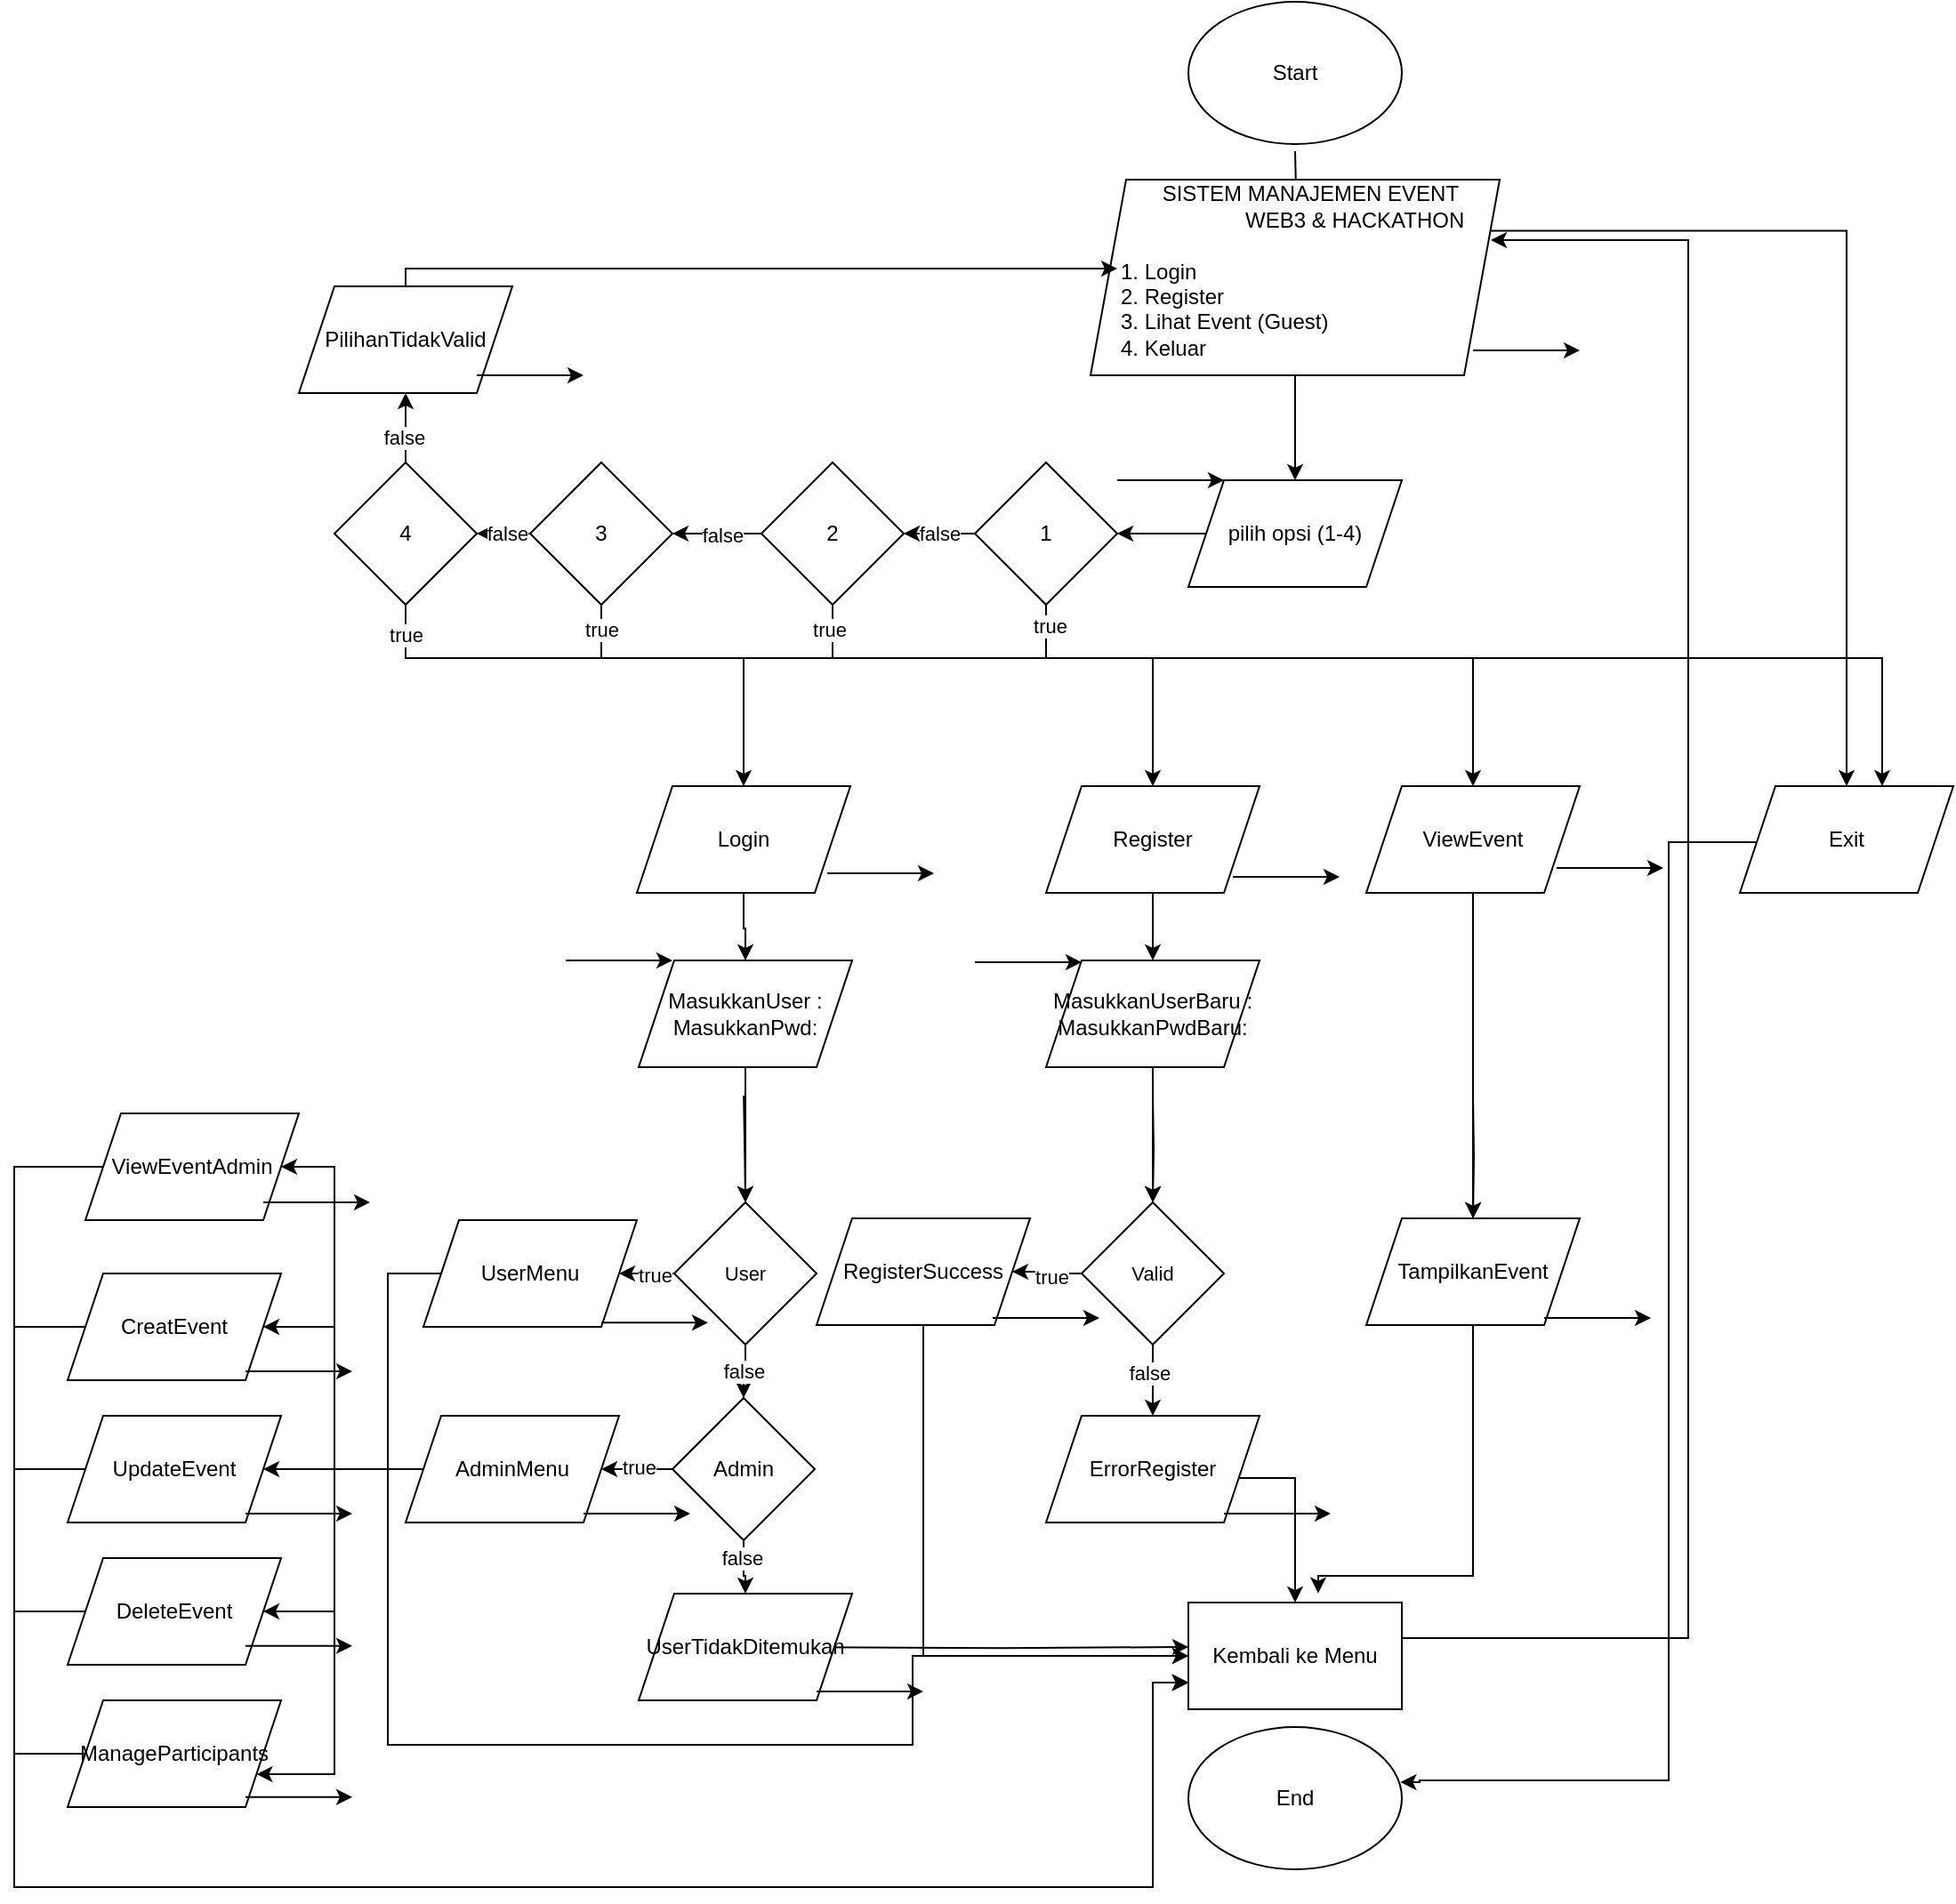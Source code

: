 <mxfile version="28.1.2">
  <diagram name="Halaman-1" id="OROT24B30FHKFHMunA_E">
    <mxGraphModel dx="2303" dy="962" grid="1" gridSize="10" guides="1" tooltips="1" connect="1" arrows="1" fold="1" page="1" pageScale="1" pageWidth="850" pageHeight="1100" math="0" shadow="0">
      <root>
        <mxCell id="0" />
        <mxCell id="1" parent="0" />
        <mxCell id="7NWoZMce2PvM8nLQGEmp-5" value="" style="edgeStyle=orthogonalEdgeStyle;rounded=0;orthogonalLoop=1;jettySize=auto;html=1;" parent="1" target="h9StgXTZ7frRPWj_FZ2e-3" edge="1">
          <mxGeometry relative="1" as="geometry">
            <mxPoint x="470" y="114" as="sourcePoint" />
          </mxGeometry>
        </mxCell>
        <mxCell id="h9StgXTZ7frRPWj_FZ2e-2" value="Start" style="ellipse;whiteSpace=wrap;html=1;" parent="1" vertex="1">
          <mxGeometry x="410" y="30" width="120" height="80" as="geometry" />
        </mxCell>
        <mxCell id="RcLYrROf-maaqx80uSr_-6" style="edgeStyle=orthogonalEdgeStyle;rounded=0;orthogonalLoop=1;jettySize=auto;html=1;exitX=1;exitY=0.25;exitDx=0;exitDy=0;entryX=0.5;entryY=0;entryDx=0;entryDy=0;" parent="1" source="h9StgXTZ7frRPWj_FZ2e-3" target="h9StgXTZ7frRPWj_FZ2e-7" edge="1">
          <mxGeometry relative="1" as="geometry">
            <mxPoint x="770" y="170.882" as="targetPoint" />
          </mxGeometry>
        </mxCell>
        <mxCell id="gx4Ko2PMTjA1TsZopuwA-3" value="" style="edgeStyle=orthogonalEdgeStyle;rounded=0;orthogonalLoop=1;jettySize=auto;html=1;" parent="1" source="h9StgXTZ7frRPWj_FZ2e-3" target="7NWoZMce2PvM8nLQGEmp-7" edge="1">
          <mxGeometry relative="1" as="geometry" />
        </mxCell>
        <mxCell id="h9StgXTZ7frRPWj_FZ2e-3" value="" style="shape=parallelogram;perimeter=parallelogramPerimeter;whiteSpace=wrap;html=1;fixedSize=1;" parent="1" vertex="1">
          <mxGeometry x="355" y="130" width="230" height="110" as="geometry" />
        </mxCell>
        <mxCell id="zBH3E1McXgSZrfbXquGw-8" value="" style="edgeStyle=orthogonalEdgeStyle;rounded=0;orthogonalLoop=1;jettySize=auto;html=1;" parent="1" target="7AqdTy7-5MXGpZG5uYgw-1" edge="1">
          <mxGeometry relative="1" as="geometry">
            <mxPoint x="160.067" y="645" as="sourcePoint" />
          </mxGeometry>
        </mxCell>
        <mxCell id="7NWoZMce2PvM8nLQGEmp-28" value="" style="edgeStyle=orthogonalEdgeStyle;rounded=0;orthogonalLoop=1;jettySize=auto;html=1;" parent="1" source="h9StgXTZ7frRPWj_FZ2e-4" target="7NWoZMce2PvM8nLQGEmp-27" edge="1">
          <mxGeometry relative="1" as="geometry" />
        </mxCell>
        <mxCell id="h9StgXTZ7frRPWj_FZ2e-4" value="Login" style="shape=parallelogram;perimeter=parallelogramPerimeter;whiteSpace=wrap;html=1;fixedSize=1;" parent="1" vertex="1">
          <mxGeometry x="100" y="471" width="120" height="60" as="geometry" />
        </mxCell>
        <mxCell id="Az_vevE2eEstthWcHwLL-3" value="" style="edgeStyle=orthogonalEdgeStyle;rounded=0;orthogonalLoop=1;jettySize=auto;html=1;" parent="1" target="Az_vevE2eEstthWcHwLL-1" edge="1">
          <mxGeometry relative="1" as="geometry">
            <mxPoint x="390" y="645" as="sourcePoint" />
          </mxGeometry>
        </mxCell>
        <mxCell id="7NWoZMce2PvM8nLQGEmp-30" value="" style="edgeStyle=orthogonalEdgeStyle;rounded=0;orthogonalLoop=1;jettySize=auto;html=1;" parent="1" source="h9StgXTZ7frRPWj_FZ2e-5" target="7NWoZMce2PvM8nLQGEmp-29" edge="1">
          <mxGeometry relative="1" as="geometry" />
        </mxCell>
        <mxCell id="h9StgXTZ7frRPWj_FZ2e-5" value="Register" style="shape=parallelogram;perimeter=parallelogramPerimeter;whiteSpace=wrap;html=1;fixedSize=1;" parent="1" vertex="1">
          <mxGeometry x="330" y="471" width="120" height="60" as="geometry" />
        </mxCell>
        <mxCell id="Os69pxJ4Q2n1abjjnOUB-2" value="" style="edgeStyle=orthogonalEdgeStyle;rounded=0;orthogonalLoop=1;jettySize=auto;html=1;" parent="1" target="Os69pxJ4Q2n1abjjnOUB-1" edge="1">
          <mxGeometry relative="1" as="geometry">
            <mxPoint x="570" y="645" as="sourcePoint" />
          </mxGeometry>
        </mxCell>
        <mxCell id="7NWoZMce2PvM8nLQGEmp-33" style="edgeStyle=orthogonalEdgeStyle;rounded=0;orthogonalLoop=1;jettySize=auto;html=1;exitX=0.5;exitY=1;exitDx=0;exitDy=0;entryX=0.5;entryY=0;entryDx=0;entryDy=0;" parent="1" source="h9StgXTZ7frRPWj_FZ2e-6" target="Os69pxJ4Q2n1abjjnOUB-1" edge="1">
          <mxGeometry relative="1" as="geometry" />
        </mxCell>
        <mxCell id="h9StgXTZ7frRPWj_FZ2e-6" value="&lt;div&gt;ViewEvent&lt;/div&gt;" style="shape=parallelogram;perimeter=parallelogramPerimeter;whiteSpace=wrap;html=1;fixedSize=1;" parent="1" vertex="1">
          <mxGeometry x="510" y="471" width="120" height="60" as="geometry" />
        </mxCell>
        <mxCell id="7NWoZMce2PvM8nLQGEmp-34" style="edgeStyle=orthogonalEdgeStyle;rounded=0;orthogonalLoop=1;jettySize=auto;html=1;entryX=0.993;entryY=0.391;entryDx=0;entryDy=0;entryPerimeter=0;" parent="1" target="SYxjoz4Bkno1y6u2qJ3Q-1" edge="1">
          <mxGeometry relative="1" as="geometry">
            <mxPoint x="540" y="1047.5" as="targetPoint" />
            <mxPoint x="757" y="502.5" as="sourcePoint" />
            <Array as="points">
              <mxPoint x="680" y="502" />
              <mxPoint x="680" y="1030" />
              <mxPoint x="540" y="1030" />
              <mxPoint x="540" y="1031" />
              <mxPoint x="529" y="1031" />
            </Array>
          </mxGeometry>
        </mxCell>
        <mxCell id="h9StgXTZ7frRPWj_FZ2e-7" value="Exit" style="shape=parallelogram;perimeter=parallelogramPerimeter;whiteSpace=wrap;html=1;fixedSize=1;" parent="1" vertex="1">
          <mxGeometry x="720" y="471" width="120" height="60" as="geometry" />
        </mxCell>
        <mxCell id="caerHctUvYIlq3tWI0Qb-1" value="" style="edgeStyle=orthogonalEdgeStyle;rounded=0;orthogonalLoop=1;jettySize=auto;html=1;" parent="1" source="7AqdTy7-5MXGpZG5uYgw-1" target="zBH3E1McXgSZrfbXquGw-1" edge="1">
          <mxGeometry relative="1" as="geometry" />
        </mxCell>
        <mxCell id="gx4Ko2PMTjA1TsZopuwA-40" value="true" style="edgeLabel;html=1;align=center;verticalAlign=middle;resizable=0;points=[];" parent="caerHctUvYIlq3tWI0Qb-1" vertex="1" connectable="0">
          <mxGeometry x="0.427" y="1" relative="1" as="geometry">
            <mxPoint as="offset" />
          </mxGeometry>
        </mxCell>
        <mxCell id="3JBOT7YmT3RvZyfiA1ah-1" value="" style="edgeStyle=orthogonalEdgeStyle;rounded=0;orthogonalLoop=1;jettySize=auto;html=1;" parent="1" source="7AqdTy7-5MXGpZG5uYgw-1" target="zBH3E1McXgSZrfbXquGw-2" edge="1">
          <mxGeometry relative="1" as="geometry" />
        </mxCell>
        <mxCell id="gx4Ko2PMTjA1TsZopuwA-41" value="false" style="edgeLabel;html=1;align=center;verticalAlign=middle;resizable=0;points=[];" parent="3JBOT7YmT3RvZyfiA1ah-1" vertex="1" connectable="0">
          <mxGeometry x="-0.04" y="-1" relative="1" as="geometry">
            <mxPoint as="offset" />
          </mxGeometry>
        </mxCell>
        <mxCell id="7AqdTy7-5MXGpZG5uYgw-1" value="&lt;span style=&quot;font-size: 11px; text-wrap-mode: nowrap;&quot;&gt;User&lt;/span&gt;" style="rhombus;whiteSpace=wrap;html=1;" parent="1" vertex="1">
          <mxGeometry x="121" y="705" width="80" height="80" as="geometry" />
        </mxCell>
        <mxCell id="gx4Ko2PMTjA1TsZopuwA-46" style="edgeStyle=orthogonalEdgeStyle;rounded=0;orthogonalLoop=1;jettySize=auto;html=1;entryX=0;entryY=0.5;entryDx=0;entryDy=0;" parent="1" source="zBH3E1McXgSZrfbXquGw-1" target="gx4Ko2PMTjA1TsZopuwA-27" edge="1">
          <mxGeometry relative="1" as="geometry">
            <Array as="points">
              <mxPoint x="-40" y="745" />
              <mxPoint x="-40" y="1010" />
              <mxPoint x="255" y="1010" />
              <mxPoint x="255" y="960" />
            </Array>
          </mxGeometry>
        </mxCell>
        <mxCell id="zBH3E1McXgSZrfbXquGw-1" value="&lt;div&gt;UserMenu&lt;/div&gt;" style="shape=parallelogram;perimeter=parallelogramPerimeter;whiteSpace=wrap;html=1;fixedSize=1;" parent="1" vertex="1">
          <mxGeometry x="-20" y="715" width="120" height="60" as="geometry" />
        </mxCell>
        <mxCell id="caerHctUvYIlq3tWI0Qb-2" value="" style="edgeStyle=orthogonalEdgeStyle;rounded=0;orthogonalLoop=1;jettySize=auto;html=1;" parent="1" source="zBH3E1McXgSZrfbXquGw-2" target="zBH3E1McXgSZrfbXquGw-3" edge="1">
          <mxGeometry relative="1" as="geometry" />
        </mxCell>
        <mxCell id="gx4Ko2PMTjA1TsZopuwA-42" value="true" style="edgeLabel;html=1;align=center;verticalAlign=middle;resizable=0;points=[];" parent="caerHctUvYIlq3tWI0Qb-2" vertex="1" connectable="0">
          <mxGeometry x="0.321" y="-1" relative="1" as="geometry">
            <mxPoint as="offset" />
          </mxGeometry>
        </mxCell>
        <mxCell id="3JBOT7YmT3RvZyfiA1ah-2" value="" style="edgeStyle=orthogonalEdgeStyle;rounded=0;orthogonalLoop=1;jettySize=auto;html=1;entryX=0.5;entryY=0;entryDx=0;entryDy=0;" parent="1" source="zBH3E1McXgSZrfbXquGw-2" target="zBH3E1McXgSZrfbXquGw-5" edge="1">
          <mxGeometry relative="1" as="geometry">
            <mxPoint x="160.067" y="915.067" as="targetPoint" />
          </mxGeometry>
        </mxCell>
        <mxCell id="gx4Ko2PMTjA1TsZopuwA-43" value="false" style="edgeLabel;html=1;align=center;verticalAlign=middle;resizable=0;points=[];" parent="3JBOT7YmT3RvZyfiA1ah-2" vertex="1" connectable="0">
          <mxGeometry x="-0.363" y="-1" relative="1" as="geometry">
            <mxPoint as="offset" />
          </mxGeometry>
        </mxCell>
        <mxCell id="zBH3E1McXgSZrfbXquGw-2" value="&lt;span&gt;Admin&lt;/span&gt;" style="rhombus;whiteSpace=wrap;html=1;" parent="1" vertex="1">
          <mxGeometry x="120" y="815" width="80" height="80" as="geometry" />
        </mxCell>
        <mxCell id="I2676PIy254yYxmaCqAr-1" style="edgeStyle=orthogonalEdgeStyle;rounded=0;orthogonalLoop=1;jettySize=auto;html=1;exitX=0;exitY=0.5;exitDx=0;exitDy=0;entryX=1;entryY=0.5;entryDx=0;entryDy=0;" parent="1" source="zBH3E1McXgSZrfbXquGw-3" target="giaV8SN_kqaHq3W8Fhi_-3" edge="1">
          <mxGeometry relative="1" as="geometry" />
        </mxCell>
        <mxCell id="I2676PIy254yYxmaCqAr-2" style="edgeStyle=orthogonalEdgeStyle;rounded=0;orthogonalLoop=1;jettySize=auto;html=1;exitX=0;exitY=0.5;exitDx=0;exitDy=0;entryX=1;entryY=0.5;entryDx=0;entryDy=0;" parent="1" source="zBH3E1McXgSZrfbXquGw-3" target="giaV8SN_kqaHq3W8Fhi_-2" edge="1">
          <mxGeometry relative="1" as="geometry">
            <Array as="points">
              <mxPoint x="-70" y="855" />
              <mxPoint x="-70" y="775" />
            </Array>
          </mxGeometry>
        </mxCell>
        <mxCell id="I2676PIy254yYxmaCqAr-3" style="edgeStyle=orthogonalEdgeStyle;rounded=0;orthogonalLoop=1;jettySize=auto;html=1;exitX=0;exitY=0.5;exitDx=0;exitDy=0;" parent="1" source="zBH3E1McXgSZrfbXquGw-3" target="giaV8SN_kqaHq3W8Fhi_-1" edge="1">
          <mxGeometry relative="1" as="geometry">
            <Array as="points">
              <mxPoint x="-70" y="855" />
              <mxPoint x="-70" y="685" />
            </Array>
          </mxGeometry>
        </mxCell>
        <mxCell id="I2676PIy254yYxmaCqAr-4" style="edgeStyle=orthogonalEdgeStyle;rounded=0;orthogonalLoop=1;jettySize=auto;html=1;entryX=1;entryY=0.5;entryDx=0;entryDy=0;" parent="1" source="zBH3E1McXgSZrfbXquGw-3" target="giaV8SN_kqaHq3W8Fhi_-4" edge="1">
          <mxGeometry relative="1" as="geometry">
            <Array as="points">
              <mxPoint x="-70" y="855" />
              <mxPoint x="-70" y="935" />
            </Array>
          </mxGeometry>
        </mxCell>
        <mxCell id="I2676PIy254yYxmaCqAr-5" style="edgeStyle=orthogonalEdgeStyle;rounded=0;orthogonalLoop=1;jettySize=auto;html=1;entryX=1;entryY=0.75;entryDx=0;entryDy=0;" parent="1" source="zBH3E1McXgSZrfbXquGw-3" target="6rAIlvh7QqRBKRJNKidt-1" edge="1">
          <mxGeometry relative="1" as="geometry">
            <Array as="points">
              <mxPoint x="-70" y="855" />
              <mxPoint x="-70" y="1027" />
            </Array>
          </mxGeometry>
        </mxCell>
        <mxCell id="zBH3E1McXgSZrfbXquGw-3" value="&lt;div&gt;AdminMenu&lt;/div&gt;" style="shape=parallelogram;perimeter=parallelogramPerimeter;whiteSpace=wrap;html=1;fixedSize=1;" parent="1" vertex="1">
          <mxGeometry x="-30" y="825" width="120" height="60" as="geometry" />
        </mxCell>
        <mxCell id="dVh1iVBEezRHAKmAaW4Z-2" style="edgeStyle=orthogonalEdgeStyle;rounded=0;orthogonalLoop=1;jettySize=auto;html=1;" parent="1" edge="1">
          <mxGeometry relative="1" as="geometry">
            <mxPoint x="410" y="955" as="targetPoint" />
            <mxPoint x="199.933" y="955.067" as="sourcePoint" />
          </mxGeometry>
        </mxCell>
        <mxCell id="zBH3E1McXgSZrfbXquGw-5" value="UserTidakDitemukan" style="shape=parallelogram;perimeter=parallelogramPerimeter;whiteSpace=wrap;html=1;fixedSize=1;" parent="1" vertex="1">
          <mxGeometry x="101" y="925" width="120" height="60" as="geometry" />
        </mxCell>
        <mxCell id="9V5DkTYi5trHPa3Swp9O-1" style="edgeStyle=orthogonalEdgeStyle;rounded=0;orthogonalLoop=1;jettySize=auto;html=1;entryX=0;entryY=0.75;entryDx=0;entryDy=0;" edge="1" parent="1" source="giaV8SN_kqaHq3W8Fhi_-1" target="gx4Ko2PMTjA1TsZopuwA-27">
          <mxGeometry relative="1" as="geometry">
            <Array as="points">
              <mxPoint x="-250" y="685" />
              <mxPoint x="-250" y="1090" />
              <mxPoint x="390" y="1090" />
              <mxPoint x="390" y="975" />
            </Array>
          </mxGeometry>
        </mxCell>
        <mxCell id="giaV8SN_kqaHq3W8Fhi_-1" value="ViewEventAdmin" style="shape=parallelogram;perimeter=parallelogramPerimeter;whiteSpace=wrap;html=1;fixedSize=1;" parent="1" vertex="1">
          <mxGeometry x="-210" y="655" width="120" height="60" as="geometry" />
        </mxCell>
        <mxCell id="9V5DkTYi5trHPa3Swp9O-4" style="edgeStyle=orthogonalEdgeStyle;rounded=0;orthogonalLoop=1;jettySize=auto;html=1;entryX=0;entryY=0.75;entryDx=0;entryDy=0;" edge="1" parent="1" source="giaV8SN_kqaHq3W8Fhi_-3" target="gx4Ko2PMTjA1TsZopuwA-27">
          <mxGeometry relative="1" as="geometry">
            <Array as="points">
              <mxPoint x="-250" y="855" />
              <mxPoint x="-250" y="1090" />
              <mxPoint x="390" y="1090" />
              <mxPoint x="390" y="975" />
            </Array>
          </mxGeometry>
        </mxCell>
        <mxCell id="giaV8SN_kqaHq3W8Fhi_-3" value="UpdateEvent" style="shape=parallelogram;perimeter=parallelogramPerimeter;whiteSpace=wrap;html=1;fixedSize=1;" parent="1" vertex="1">
          <mxGeometry x="-220" y="825" width="120" height="60" as="geometry" />
        </mxCell>
        <mxCell id="9V5DkTYi5trHPa3Swp9O-5" style="edgeStyle=orthogonalEdgeStyle;rounded=0;orthogonalLoop=1;jettySize=auto;html=1;entryX=0;entryY=0.75;entryDx=0;entryDy=0;" edge="1" parent="1" source="giaV8SN_kqaHq3W8Fhi_-4" target="gx4Ko2PMTjA1TsZopuwA-27">
          <mxGeometry relative="1" as="geometry">
            <Array as="points">
              <mxPoint x="-250" y="935" />
              <mxPoint x="-250" y="1090" />
              <mxPoint x="390" y="1090" />
              <mxPoint x="390" y="975" />
            </Array>
          </mxGeometry>
        </mxCell>
        <mxCell id="giaV8SN_kqaHq3W8Fhi_-4" value="DeleteEvent" style="shape=parallelogram;perimeter=parallelogramPerimeter;whiteSpace=wrap;html=1;fixedSize=1;" parent="1" vertex="1">
          <mxGeometry x="-220" y="905" width="120" height="60" as="geometry" />
        </mxCell>
        <mxCell id="9V5DkTYi5trHPa3Swp9O-6" style="edgeStyle=orthogonalEdgeStyle;rounded=0;orthogonalLoop=1;jettySize=auto;html=1;entryX=0;entryY=0.75;entryDx=0;entryDy=0;" edge="1" parent="1" source="6rAIlvh7QqRBKRJNKidt-1" target="gx4Ko2PMTjA1TsZopuwA-27">
          <mxGeometry relative="1" as="geometry">
            <Array as="points">
              <mxPoint x="-250" y="1015" />
              <mxPoint x="-250" y="1090" />
              <mxPoint x="390" y="1090" />
              <mxPoint x="390" y="975" />
            </Array>
          </mxGeometry>
        </mxCell>
        <mxCell id="6rAIlvh7QqRBKRJNKidt-1" value="ManageParticipants" style="shape=parallelogram;perimeter=parallelogramPerimeter;whiteSpace=wrap;html=1;fixedSize=1;" parent="1" vertex="1">
          <mxGeometry x="-220" y="985" width="120" height="60" as="geometry" />
        </mxCell>
        <mxCell id="9V5DkTYi5trHPa3Swp9O-2" style="edgeStyle=orthogonalEdgeStyle;rounded=0;orthogonalLoop=1;jettySize=auto;html=1;entryX=0;entryY=0.75;entryDx=0;entryDy=0;" edge="1" parent="1" source="giaV8SN_kqaHq3W8Fhi_-2" target="gx4Ko2PMTjA1TsZopuwA-27">
          <mxGeometry relative="1" as="geometry">
            <Array as="points">
              <mxPoint x="-250" y="775" />
              <mxPoint x="-250" y="1090" />
              <mxPoint x="390" y="1090" />
              <mxPoint x="390" y="975" />
            </Array>
          </mxGeometry>
        </mxCell>
        <mxCell id="giaV8SN_kqaHq3W8Fhi_-2" value="&lt;div&gt;CreatEvent&lt;/div&gt;" style="shape=parallelogram;perimeter=parallelogramPerimeter;whiteSpace=wrap;html=1;fixedSize=1;" parent="1" vertex="1">
          <mxGeometry x="-220" y="745" width="120" height="60" as="geometry" />
        </mxCell>
        <mxCell id="Az_vevE2eEstthWcHwLL-4" value="" style="edgeStyle=orthogonalEdgeStyle;rounded=0;orthogonalLoop=1;jettySize=auto;html=1;" parent="1" source="Az_vevE2eEstthWcHwLL-1" target="Az_vevE2eEstthWcHwLL-2" edge="1">
          <mxGeometry relative="1" as="geometry" />
        </mxCell>
        <mxCell id="gx4Ko2PMTjA1TsZopuwA-44" value="true" style="edgeLabel;html=1;align=center;verticalAlign=middle;resizable=0;points=[];" parent="Az_vevE2eEstthWcHwLL-4" vertex="1" connectable="0">
          <mxGeometry x="-0.144" y="2" relative="1" as="geometry">
            <mxPoint as="offset" />
          </mxGeometry>
        </mxCell>
        <mxCell id="APpdiLP8awCDiAo7Gnpo-3" value="" style="edgeStyle=orthogonalEdgeStyle;rounded=0;orthogonalLoop=1;jettySize=auto;html=1;" parent="1" source="Az_vevE2eEstthWcHwLL-1" edge="1">
          <mxGeometry relative="1" as="geometry">
            <mxPoint x="390" y="825" as="targetPoint" />
          </mxGeometry>
        </mxCell>
        <mxCell id="gx4Ko2PMTjA1TsZopuwA-45" value="false" style="edgeLabel;html=1;align=center;verticalAlign=middle;resizable=0;points=[];" parent="APpdiLP8awCDiAo7Gnpo-3" vertex="1" connectable="0">
          <mxGeometry x="-0.204" y="-2" relative="1" as="geometry">
            <mxPoint as="offset" />
          </mxGeometry>
        </mxCell>
        <mxCell id="Az_vevE2eEstthWcHwLL-1" value="&lt;span style=&quot;font-size: 11px; text-wrap-mode: nowrap; background-color: light-dark(#ffffff, var(--ge-dark-color, #121212));&quot;&gt;Valid&lt;/span&gt;" style="rhombus;whiteSpace=wrap;html=1;" parent="1" vertex="1">
          <mxGeometry x="350" y="705" width="80" height="80" as="geometry" />
        </mxCell>
        <mxCell id="9V5DkTYi5trHPa3Swp9O-7" style="edgeStyle=orthogonalEdgeStyle;rounded=0;orthogonalLoop=1;jettySize=auto;html=1;entryX=0;entryY=0.5;entryDx=0;entryDy=0;" edge="1" parent="1" source="Az_vevE2eEstthWcHwLL-2" target="gx4Ko2PMTjA1TsZopuwA-27">
          <mxGeometry relative="1" as="geometry">
            <Array as="points">
              <mxPoint x="261" y="960" />
            </Array>
          </mxGeometry>
        </mxCell>
        <mxCell id="Az_vevE2eEstthWcHwLL-2" value="RegisterSuccess" style="shape=parallelogram;perimeter=parallelogramPerimeter;whiteSpace=wrap;html=1;fixedSize=1;" parent="1" vertex="1">
          <mxGeometry x="201" y="714" width="120" height="60" as="geometry" />
        </mxCell>
        <mxCell id="7NWoZMce2PvM8nLQGEmp-4" value="" style="edgeStyle=orthogonalEdgeStyle;rounded=0;orthogonalLoop=1;jettySize=auto;html=1;entryX=0.5;entryY=0;entryDx=0;entryDy=0;" parent="1" source="APpdiLP8awCDiAo7Gnpo-2" target="gx4Ko2PMTjA1TsZopuwA-27" edge="1">
          <mxGeometry relative="1" as="geometry">
            <mxPoint x="470.059" y="925.0" as="targetPoint" />
            <Array as="points">
              <mxPoint x="470" y="860" />
            </Array>
          </mxGeometry>
        </mxCell>
        <mxCell id="APpdiLP8awCDiAo7Gnpo-2" value="ErrorRegister" style="shape=parallelogram;perimeter=parallelogramPerimeter;whiteSpace=wrap;html=1;fixedSize=1;" parent="1" vertex="1">
          <mxGeometry x="330" y="825" width="120" height="60" as="geometry" />
        </mxCell>
        <mxCell id="Os69pxJ4Q2n1abjjnOUB-1" value="TampilkanEvent" style="shape=parallelogram;perimeter=parallelogramPerimeter;whiteSpace=wrap;html=1;fixedSize=1;" parent="1" vertex="1">
          <mxGeometry x="510" y="714" width="120" height="60" as="geometry" />
        </mxCell>
        <mxCell id="SYxjoz4Bkno1y6u2qJ3Q-1" value="End" style="ellipse;whiteSpace=wrap;html=1;" parent="1" vertex="1">
          <mxGeometry x="410" y="1000" width="120" height="80" as="geometry" />
        </mxCell>
        <mxCell id="7NWoZMce2PvM8nLQGEmp-25" style="edgeStyle=orthogonalEdgeStyle;rounded=0;orthogonalLoop=1;jettySize=auto;html=1;exitX=1;exitY=0.5;exitDx=0;exitDy=0;" parent="1" source="gx4Ko2PMTjA1TsZopuwA-27" target="gx4Ko2PMTjA1TsZopuwA-1" edge="1">
          <mxGeometry relative="1" as="geometry">
            <mxPoint x="542.667" y="950" as="sourcePoint" />
            <mxPoint x="590" y="164" as="targetPoint" />
            <Array as="points">
              <mxPoint x="530" y="950" />
              <mxPoint x="691" y="950" />
              <mxPoint x="691" y="164" />
            </Array>
          </mxGeometry>
        </mxCell>
        <mxCell id="7NWoZMce2PvM8nLQGEmp-2" style="edgeStyle=orthogonalEdgeStyle;rounded=0;orthogonalLoop=1;jettySize=auto;html=1;entryX=0.608;entryY=-0.003;entryDx=0;entryDy=0;entryPerimeter=0;" parent="1" source="Os69pxJ4Q2n1abjjnOUB-1" edge="1">
          <mxGeometry relative="1" as="geometry">
            <mxPoint x="482.96" y="924.82" as="targetPoint" />
            <Array as="points">
              <mxPoint x="570" y="915" />
              <mxPoint x="483" y="915" />
            </Array>
          </mxGeometry>
        </mxCell>
        <mxCell id="9V5DkTYi5trHPa3Swp9O-8" style="edgeStyle=orthogonalEdgeStyle;rounded=0;orthogonalLoop=1;jettySize=auto;html=1;entryX=1;entryY=0.5;entryDx=0;entryDy=0;" edge="1" parent="1" source="7NWoZMce2PvM8nLQGEmp-7" target="7NWoZMce2PvM8nLQGEmp-8">
          <mxGeometry relative="1" as="geometry" />
        </mxCell>
        <mxCell id="7NWoZMce2PvM8nLQGEmp-7" value="pilih opsi (1-4)" style="shape=parallelogram;perimeter=parallelogramPerimeter;whiteSpace=wrap;html=1;fixedSize=1;" parent="1" vertex="1">
          <mxGeometry x="410" y="299" width="120" height="60" as="geometry" />
        </mxCell>
        <mxCell id="7NWoZMce2PvM8nLQGEmp-15" value="false" style="edgeStyle=orthogonalEdgeStyle;rounded=0;orthogonalLoop=1;jettySize=auto;html=1;" parent="1" source="7NWoZMce2PvM8nLQGEmp-8" target="7NWoZMce2PvM8nLQGEmp-9" edge="1">
          <mxGeometry relative="1" as="geometry" />
        </mxCell>
        <mxCell id="7NWoZMce2PvM8nLQGEmp-21" style="edgeStyle=orthogonalEdgeStyle;rounded=0;orthogonalLoop=1;jettySize=auto;html=1;entryX=0.5;entryY=0;entryDx=0;entryDy=0;" parent="1" source="7NWoZMce2PvM8nLQGEmp-8" target="h9StgXTZ7frRPWj_FZ2e-4" edge="1">
          <mxGeometry relative="1" as="geometry">
            <Array as="points">
              <mxPoint x="330" y="399" />
              <mxPoint x="160" y="399" />
            </Array>
          </mxGeometry>
        </mxCell>
        <mxCell id="gx4Ko2PMTjA1TsZopuwA-28" value="true" style="edgeLabel;html=1;align=center;verticalAlign=middle;resizable=0;points=[];" parent="7NWoZMce2PvM8nLQGEmp-21" vertex="1" connectable="0">
          <mxGeometry x="-0.912" y="2" relative="1" as="geometry">
            <mxPoint as="offset" />
          </mxGeometry>
        </mxCell>
        <mxCell id="7NWoZMce2PvM8nLQGEmp-8" value="1" style="rhombus;whiteSpace=wrap;html=1;" parent="1" vertex="1">
          <mxGeometry x="290" y="289" width="80" height="80" as="geometry" />
        </mxCell>
        <mxCell id="7NWoZMce2PvM8nLQGEmp-16" value="" style="edgeStyle=orthogonalEdgeStyle;rounded=0;orthogonalLoop=1;jettySize=auto;html=1;" parent="1" source="7NWoZMce2PvM8nLQGEmp-9" target="7NWoZMce2PvM8nLQGEmp-10" edge="1">
          <mxGeometry relative="1" as="geometry" />
        </mxCell>
        <mxCell id="gx4Ko2PMTjA1TsZopuwA-30" value="false" style="edgeLabel;html=1;align=center;verticalAlign=middle;resizable=0;points=[];" parent="7NWoZMce2PvM8nLQGEmp-16" vertex="1" connectable="0">
          <mxGeometry x="-0.12" y="1" relative="1" as="geometry">
            <mxPoint as="offset" />
          </mxGeometry>
        </mxCell>
        <mxCell id="7NWoZMce2PvM8nLQGEmp-22" style="edgeStyle=orthogonalEdgeStyle;rounded=0;orthogonalLoop=1;jettySize=auto;html=1;entryX=0.5;entryY=0;entryDx=0;entryDy=0;" parent="1" source="7NWoZMce2PvM8nLQGEmp-9" target="h9StgXTZ7frRPWj_FZ2e-5" edge="1">
          <mxGeometry relative="1" as="geometry">
            <Array as="points">
              <mxPoint x="210" y="399" />
              <mxPoint x="390" y="399" />
            </Array>
          </mxGeometry>
        </mxCell>
        <mxCell id="gx4Ko2PMTjA1TsZopuwA-29" value="true" style="edgeLabel;html=1;align=center;verticalAlign=middle;resizable=0;points=[];" parent="7NWoZMce2PvM8nLQGEmp-22" vertex="1" connectable="0">
          <mxGeometry x="-0.904" y="-2" relative="1" as="geometry">
            <mxPoint as="offset" />
          </mxGeometry>
        </mxCell>
        <mxCell id="7NWoZMce2PvM8nLQGEmp-9" value="2" style="rhombus;whiteSpace=wrap;html=1;" parent="1" vertex="1">
          <mxGeometry x="170" y="289" width="80" height="80" as="geometry" />
        </mxCell>
        <mxCell id="7NWoZMce2PvM8nLQGEmp-18" value="" style="edgeStyle=orthogonalEdgeStyle;rounded=0;orthogonalLoop=1;jettySize=auto;html=1;" parent="1" source="7NWoZMce2PvM8nLQGEmp-10" target="7NWoZMce2PvM8nLQGEmp-17" edge="1">
          <mxGeometry relative="1" as="geometry" />
        </mxCell>
        <mxCell id="gx4Ko2PMTjA1TsZopuwA-31" value="false" style="edgeLabel;html=1;align=center;verticalAlign=middle;resizable=0;points=[];" parent="7NWoZMce2PvM8nLQGEmp-18" vertex="1" connectable="0">
          <mxGeometry x="0.34" relative="1" as="geometry">
            <mxPoint as="offset" />
          </mxGeometry>
        </mxCell>
        <mxCell id="7NWoZMce2PvM8nLQGEmp-23" style="edgeStyle=orthogonalEdgeStyle;rounded=0;orthogonalLoop=1;jettySize=auto;html=1;" parent="1" source="7NWoZMce2PvM8nLQGEmp-10" target="h9StgXTZ7frRPWj_FZ2e-6" edge="1">
          <mxGeometry relative="1" as="geometry">
            <Array as="points">
              <mxPoint x="80" y="399" />
              <mxPoint x="570" y="399" />
            </Array>
          </mxGeometry>
        </mxCell>
        <mxCell id="gx4Ko2PMTjA1TsZopuwA-32" value="true" style="edgeLabel;html=1;align=center;verticalAlign=middle;resizable=0;points=[];" parent="7NWoZMce2PvM8nLQGEmp-23" vertex="1" connectable="0">
          <mxGeometry x="-0.953" relative="1" as="geometry">
            <mxPoint as="offset" />
          </mxGeometry>
        </mxCell>
        <mxCell id="7NWoZMce2PvM8nLQGEmp-10" value="3" style="rhombus;whiteSpace=wrap;html=1;" parent="1" vertex="1">
          <mxGeometry x="40" y="289" width="80" height="80" as="geometry" />
        </mxCell>
        <mxCell id="7NWoZMce2PvM8nLQGEmp-24" style="edgeStyle=orthogonalEdgeStyle;rounded=0;orthogonalLoop=1;jettySize=auto;html=1;entryX=0.75;entryY=0;entryDx=0;entryDy=0;" parent="1" source="7NWoZMce2PvM8nLQGEmp-17" edge="1">
          <mxGeometry relative="1" as="geometry">
            <mxPoint x="800.0" y="471" as="targetPoint" />
            <Array as="points">
              <mxPoint x="-30" y="399" />
              <mxPoint x="800" y="399" />
            </Array>
          </mxGeometry>
        </mxCell>
        <mxCell id="gx4Ko2PMTjA1TsZopuwA-34" value="true" style="edgeLabel;html=1;align=center;verticalAlign=middle;resizable=0;points=[];" parent="7NWoZMce2PvM8nLQGEmp-24" vertex="1" connectable="0">
          <mxGeometry x="-0.965" relative="1" as="geometry">
            <mxPoint as="offset" />
          </mxGeometry>
        </mxCell>
        <mxCell id="gx4Ko2PMTjA1TsZopuwA-36" value="" style="edgeStyle=orthogonalEdgeStyle;rounded=0;orthogonalLoop=1;jettySize=auto;html=1;" parent="1" source="7NWoZMce2PvM8nLQGEmp-17" target="gx4Ko2PMTjA1TsZopuwA-35" edge="1">
          <mxGeometry relative="1" as="geometry" />
        </mxCell>
        <mxCell id="gx4Ko2PMTjA1TsZopuwA-38" value="false" style="edgeLabel;html=1;align=center;verticalAlign=middle;resizable=0;points=[];" parent="gx4Ko2PMTjA1TsZopuwA-36" vertex="1" connectable="0">
          <mxGeometry x="-0.317" y="2" relative="1" as="geometry">
            <mxPoint x="1" as="offset" />
          </mxGeometry>
        </mxCell>
        <mxCell id="7NWoZMce2PvM8nLQGEmp-17" value="4" style="rhombus;whiteSpace=wrap;html=1;" parent="1" vertex="1">
          <mxGeometry x="-70" y="289" width="80" height="80" as="geometry" />
        </mxCell>
        <mxCell id="7NWoZMce2PvM8nLQGEmp-32" value="" style="edgeStyle=orthogonalEdgeStyle;rounded=0;orthogonalLoop=1;jettySize=auto;html=1;" parent="1" source="7NWoZMce2PvM8nLQGEmp-27" target="7AqdTy7-5MXGpZG5uYgw-1" edge="1">
          <mxGeometry relative="1" as="geometry" />
        </mxCell>
        <mxCell id="7NWoZMce2PvM8nLQGEmp-27" value="MasukkanUser&amp;nbsp;&lt;span style=&quot;background-color: transparent; color: light-dark(rgb(0, 0, 0), rgb(255, 255, 255));&quot;&gt;:&lt;/span&gt;&lt;div&gt;&lt;span style=&quot;background-color: transparent; color: light-dark(rgb(0, 0, 0), rgb(255, 255, 255));&quot;&gt;MasukkanPwd:&lt;/span&gt;&lt;/div&gt;" style="shape=parallelogram;perimeter=parallelogramPerimeter;whiteSpace=wrap;html=1;fixedSize=1;" parent="1" vertex="1">
          <mxGeometry x="101" y="569" width="120" height="60" as="geometry" />
        </mxCell>
        <mxCell id="7NWoZMce2PvM8nLQGEmp-31" value="" style="edgeStyle=orthogonalEdgeStyle;rounded=0;orthogonalLoop=1;jettySize=auto;html=1;" parent="1" source="7NWoZMce2PvM8nLQGEmp-29" target="Az_vevE2eEstthWcHwLL-1" edge="1">
          <mxGeometry relative="1" as="geometry" />
        </mxCell>
        <mxCell id="7NWoZMce2PvM8nLQGEmp-29" value="MasukkanUserBaru&amp;nbsp;&lt;span style=&quot;background-color: transparent; color: light-dark(rgb(0, 0, 0), rgb(255, 255, 255));&quot;&gt;:&lt;/span&gt;&lt;div&gt;&lt;span style=&quot;background-color: transparent; color: light-dark(rgb(0, 0, 0), rgb(255, 255, 255));&quot;&gt;MasukkanPwdBaru:&lt;/span&gt;&lt;/div&gt;" style="shape=parallelogram;perimeter=parallelogramPerimeter;whiteSpace=wrap;html=1;fixedSize=1;" parent="1" vertex="1">
          <mxGeometry x="330" y="569" width="120" height="60" as="geometry" />
        </mxCell>
        <mxCell id="gx4Ko2PMTjA1TsZopuwA-1" value="&#xa;       SISTEM MANAJEMEN EVENT                           WEB3 &amp; HACKATHON&#xa;&#xa;1. Login&#xa;2. Register&#xa;3. Lihat Event (Guest)&#xa;4. Keluar" style="text;whiteSpace=wrap;" parent="1" vertex="1">
          <mxGeometry x="370" y="110" width="210" height="160" as="geometry" />
        </mxCell>
        <mxCell id="gx4Ko2PMTjA1TsZopuwA-6" value="" style="endArrow=classic;html=1;rounded=0;" parent="1" edge="1">
          <mxGeometry width="50" height="50" relative="1" as="geometry">
            <mxPoint x="570" y="226" as="sourcePoint" />
            <mxPoint x="630" y="226" as="targetPoint" />
          </mxGeometry>
        </mxCell>
        <mxCell id="gx4Ko2PMTjA1TsZopuwA-7" value="" style="endArrow=classic;html=1;rounded=0;" parent="1" edge="1">
          <mxGeometry width="50" height="50" relative="1" as="geometry">
            <mxPoint x="207" y="520" as="sourcePoint" />
            <mxPoint x="267" y="520" as="targetPoint" />
          </mxGeometry>
        </mxCell>
        <mxCell id="gx4Ko2PMTjA1TsZopuwA-8" value="" style="endArrow=classic;html=1;rounded=0;" parent="1" edge="1">
          <mxGeometry width="50" height="50" relative="1" as="geometry">
            <mxPoint x="435" y="522" as="sourcePoint" />
            <mxPoint x="495" y="522" as="targetPoint" />
          </mxGeometry>
        </mxCell>
        <mxCell id="gx4Ko2PMTjA1TsZopuwA-9" value="" style="endArrow=classic;html=1;rounded=0;" parent="1" edge="1">
          <mxGeometry width="50" height="50" relative="1" as="geometry">
            <mxPoint x="617" y="517" as="sourcePoint" />
            <mxPoint x="677" y="517" as="targetPoint" />
          </mxGeometry>
        </mxCell>
        <mxCell id="gx4Ko2PMTjA1TsZopuwA-11" value="" style="endArrow=classic;html=1;rounded=0;" parent="1" edge="1">
          <mxGeometry width="50" height="50" relative="1" as="geometry">
            <mxPoint x="370" y="299" as="sourcePoint" />
            <mxPoint x="430" y="299" as="targetPoint" />
            <Array as="points">
              <mxPoint x="390" y="299" />
            </Array>
          </mxGeometry>
        </mxCell>
        <mxCell id="gx4Ko2PMTjA1TsZopuwA-12" value="" style="endArrow=classic;html=1;rounded=0;" parent="1" edge="1">
          <mxGeometry width="50" height="50" relative="1" as="geometry">
            <mxPoint x="60" y="569" as="sourcePoint" />
            <mxPoint x="120" y="569" as="targetPoint" />
            <Array as="points">
              <mxPoint x="90" y="569" />
            </Array>
          </mxGeometry>
        </mxCell>
        <mxCell id="gx4Ko2PMTjA1TsZopuwA-13" value="" style="endArrow=classic;html=1;rounded=0;" parent="1" edge="1">
          <mxGeometry width="50" height="50" relative="1" as="geometry">
            <mxPoint x="290" y="570" as="sourcePoint" />
            <mxPoint x="350" y="570" as="targetPoint" />
          </mxGeometry>
        </mxCell>
        <mxCell id="gx4Ko2PMTjA1TsZopuwA-14" value="" style="endArrow=classic;html=1;rounded=0;" parent="1" edge="1">
          <mxGeometry width="50" height="50" relative="1" as="geometry">
            <mxPoint x="610" y="770" as="sourcePoint" />
            <mxPoint x="670" y="770" as="targetPoint" />
          </mxGeometry>
        </mxCell>
        <mxCell id="gx4Ko2PMTjA1TsZopuwA-15" value="" style="endArrow=classic;html=1;rounded=0;" parent="1" edge="1">
          <mxGeometry width="50" height="50" relative="1" as="geometry">
            <mxPoint x="300" y="770" as="sourcePoint" />
            <mxPoint x="360" y="770" as="targetPoint" />
          </mxGeometry>
        </mxCell>
        <mxCell id="gx4Ko2PMTjA1TsZopuwA-16" value="" style="endArrow=classic;html=1;rounded=0;" parent="1" edge="1">
          <mxGeometry width="50" height="50" relative="1" as="geometry">
            <mxPoint x="80" y="772.67" as="sourcePoint" />
            <mxPoint x="140" y="772.67" as="targetPoint" />
          </mxGeometry>
        </mxCell>
        <mxCell id="gx4Ko2PMTjA1TsZopuwA-17" value="" style="endArrow=classic;html=1;rounded=0;" parent="1" edge="1">
          <mxGeometry width="50" height="50" relative="1" as="geometry">
            <mxPoint x="70" y="880" as="sourcePoint" />
            <mxPoint x="130" y="880" as="targetPoint" />
          </mxGeometry>
        </mxCell>
        <mxCell id="gx4Ko2PMTjA1TsZopuwA-18" value="" style="endArrow=classic;html=1;rounded=0;" parent="1" edge="1">
          <mxGeometry width="50" height="50" relative="1" as="geometry">
            <mxPoint x="430" y="880" as="sourcePoint" />
            <mxPoint x="490" y="880" as="targetPoint" />
          </mxGeometry>
        </mxCell>
        <mxCell id="gx4Ko2PMTjA1TsZopuwA-19" value="" style="endArrow=classic;html=1;rounded=0;" parent="1" edge="1">
          <mxGeometry width="50" height="50" relative="1" as="geometry">
            <mxPoint x="201" y="980" as="sourcePoint" />
            <mxPoint x="261" y="980" as="targetPoint" />
          </mxGeometry>
        </mxCell>
        <mxCell id="gx4Ko2PMTjA1TsZopuwA-22" value="" style="endArrow=classic;html=1;rounded=0;" parent="1" edge="1">
          <mxGeometry width="50" height="50" relative="1" as="geometry">
            <mxPoint x="-110" y="705" as="sourcePoint" />
            <mxPoint x="-50" y="705" as="targetPoint" />
            <Array as="points">
              <mxPoint x="-80" y="705" />
            </Array>
          </mxGeometry>
        </mxCell>
        <mxCell id="gx4Ko2PMTjA1TsZopuwA-23" value="" style="endArrow=classic;html=1;rounded=0;" parent="1" edge="1">
          <mxGeometry width="50" height="50" relative="1" as="geometry">
            <mxPoint x="-120" y="800" as="sourcePoint" />
            <mxPoint x="-60" y="800" as="targetPoint" />
            <Array as="points">
              <mxPoint x="-90" y="800" />
            </Array>
          </mxGeometry>
        </mxCell>
        <mxCell id="gx4Ko2PMTjA1TsZopuwA-24" value="" style="endArrow=classic;html=1;rounded=0;" parent="1" edge="1">
          <mxGeometry width="50" height="50" relative="1" as="geometry">
            <mxPoint x="-120" y="880" as="sourcePoint" />
            <mxPoint x="-60" y="880" as="targetPoint" />
            <Array as="points">
              <mxPoint x="-90" y="880" />
            </Array>
          </mxGeometry>
        </mxCell>
        <mxCell id="gx4Ko2PMTjA1TsZopuwA-25" value="" style="endArrow=classic;html=1;rounded=0;" parent="1" edge="1">
          <mxGeometry width="50" height="50" relative="1" as="geometry">
            <mxPoint x="-120" y="954.41" as="sourcePoint" />
            <mxPoint x="-60" y="954.41" as="targetPoint" />
            <Array as="points">
              <mxPoint x="-90" y="954.41" />
            </Array>
          </mxGeometry>
        </mxCell>
        <mxCell id="gx4Ko2PMTjA1TsZopuwA-26" value="" style="endArrow=classic;html=1;rounded=0;" parent="1" edge="1">
          <mxGeometry width="50" height="50" relative="1" as="geometry">
            <mxPoint x="-120" y="1039.41" as="sourcePoint" />
            <mxPoint x="-60" y="1039.41" as="targetPoint" />
            <Array as="points">
              <mxPoint x="-90" y="1039.41" />
            </Array>
          </mxGeometry>
        </mxCell>
        <mxCell id="gx4Ko2PMTjA1TsZopuwA-27" value="Kembali ke Menu" style="rounded=0;whiteSpace=wrap;html=1;" parent="1" vertex="1">
          <mxGeometry x="410" y="930" width="120" height="60" as="geometry" />
        </mxCell>
        <mxCell id="gx4Ko2PMTjA1TsZopuwA-37" style="edgeStyle=orthogonalEdgeStyle;rounded=0;orthogonalLoop=1;jettySize=auto;html=1;" parent="1" source="gx4Ko2PMTjA1TsZopuwA-35" target="gx4Ko2PMTjA1TsZopuwA-1" edge="1">
          <mxGeometry relative="1" as="geometry">
            <Array as="points">
              <mxPoint x="-30" y="180" />
            </Array>
          </mxGeometry>
        </mxCell>
        <mxCell id="gx4Ko2PMTjA1TsZopuwA-35" value="PilihanTidakValid" style="shape=parallelogram;perimeter=parallelogramPerimeter;whiteSpace=wrap;html=1;fixedSize=1;" parent="1" vertex="1">
          <mxGeometry x="-90" y="190" width="120" height="60" as="geometry" />
        </mxCell>
        <mxCell id="gx4Ko2PMTjA1TsZopuwA-39" value="" style="endArrow=classic;html=1;rounded=0;" parent="1" edge="1">
          <mxGeometry width="50" height="50" relative="1" as="geometry">
            <mxPoint x="10" y="240" as="sourcePoint" />
            <mxPoint x="70" y="240" as="targetPoint" />
          </mxGeometry>
        </mxCell>
      </root>
    </mxGraphModel>
  </diagram>
</mxfile>
